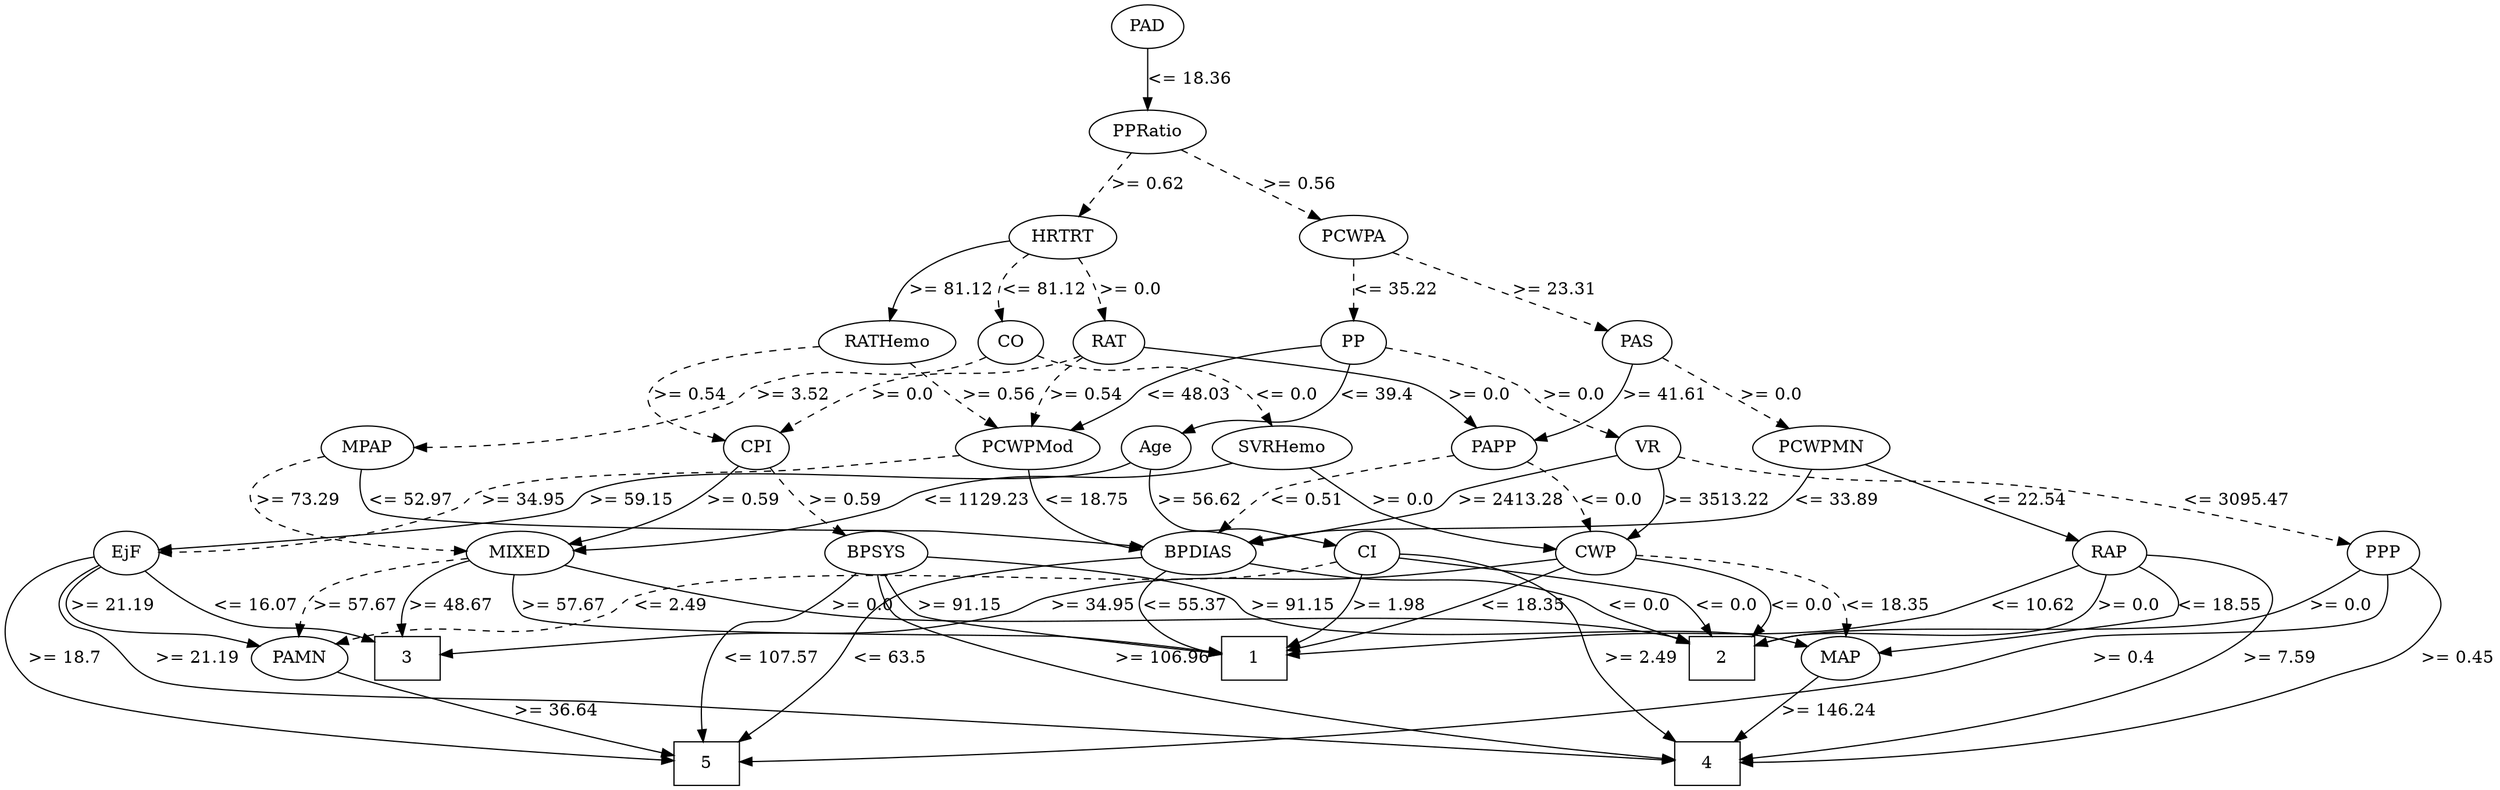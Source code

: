 strict digraph G {
	graph [bb="0,0,1692.9,645"];
	node [label="\N"];
	1	[height=0.5,
		pos="846.95,105",
		shape=box,
		width=0.75];
	2	[height=0.5,
		pos="312.95,105",
		shape=box,
		width=0.75];
	3	[height=0.5,
		pos="1336.9,105",
		shape=box,
		width=0.75];
	4	[height=0.5,
		pos="837.95,18",
		shape=box,
		width=0.75];
	5	[height=0.5,
		pos="1233.9,18",
		shape=box,
		width=0.75];
	RAP	[height=0.5,
		pos="323.95,192",
		width=0.77778];
	RAP -> 1	[label="<= 10.62",
		lp="552.95,148.5",
		op="<=",
		param=10.62,
		pos="e,819.77,109.17 350.87,186.71 383.82,181.14 441.14,170.4 488.95,156 506.33,150.76 509.31,145.32 526.95,141 601.17,122.8 621.98,131.33 \
697.95,123 736.03,118.82 779.56,113.83 809.7,110.34",
		style=solid];
	RAP -> 2	[label=">= 0.0",
		lp="211.95,148.5",
		op=">=",
		param=0.0,
		pos="e,285.87,117.4 296.67,187.61 262.1,182.69 205.49,172.34 192.95,156 157.79,110.21 193.76,146.82 269.95,123 272.07,122.34 274.23,121.62 \
276.4,120.87",
		style=solid];
	RAP -> 4	[label=">= 7.59",
		lp="84.449,105",
		op=">=",
		param=7.59,
		pos="e,810.86,19.505 295.95,190.82 218.84,189.18 12.23,176.52 61.949,87 75.421,62.741 88.461,62.27 114.95,54 180.56,33.513 662.16,22.479 \
800.74,19.705",
		style=solid];
	MAP	[height=0.5,
		pos="657.95,105",
		width=0.84854];
	RAP -> MAP	[label="<= 18.55",
		lp="462.95,148.5",
		op="<=",
		param=18.55,
		pos="e,627.24,106.83 348.61,182.96 367.04,176.59 392.62,166.95 413.95,156 424.8,150.43 425.56,145.38 436.95,141 496.98,117.89 571.83,\
110.03 617.2,107.36",
		style=solid];
	MAP -> 4	[label=">= 146.24",
		lp="786.95,61.5",
		op=">=",
		param=146.24,
		pos="e,810.76,31.838 681.11,93.062 711.62,78.656 765.6,53.166 801.58,36.176",
		style=solid];
	PAS	[height=0.5,
		pos="753.95,366",
		width=0.75];
	PCWPMN	[height=0.5,
		pos="398.95,279",
		width=1.3902];
	PAS -> PCWPMN	[label=">= 0.0",
		lp="616.95,322.5",
		op=">=",
		param=0.0,
		pos="e,439.44,289.7 728.99,359.02 671.06,345.15 526.59,310.56 449.42,292.08",
		style=dashed];
	PAPP	[height=0.5,
		pos="879.95,279",
		width=0.88889];
	PAS -> PAPP	[label=">= 41.61",
		lp="780.95,322.5",
		op=">=",
		param=41.61,
		pos="e,849.31,284.35 749.56,348.02 747.89,337.47 747.83,324.2 754.95,315 765.34,301.57 806.81,291.83 839.17,286.08",
		style=solid];
	PCWPMN -> RAP	[label="<= 22.54",
		lp="350.95,235.5",
		op="<=",
		param=22.54,
		pos="e,320.04,210.06 358.6,268.14 345.65,262.88 332.67,254.93 324.95,243 320.62,236.31 319.26,227.99 319.31,220.07",
		style=solid];
	BPDIAS	[height=0.5,
		pos="605.95,192",
		width=1.1735];
	PCWPMN -> BPDIAS	[label="<= 33.89",
		lp="425.95,235.5",
		op="<=",
		param=33.89,
		pos="e,563.81,194.05 394.24,260.76 392.44,250.1 392.35,236.81 399.95,228 419.47,205.35 499.29,197.35 553.65,194.54",
		style=solid];
	CWP	[height=0.5,
		pos="810.95,192",
		width=0.84854];
	PAPP -> CWP	[label="<= 0.0",
		lp="885.95,235.5",
		op="<=",
		param=0.0,
		pos="e,832.62,205.16 875.37,261.03 872,250.74 866.66,237.75 858.95,228 853.91,221.63 847.43,215.87 840.87,210.94",
		style=dashed];
	PAPP -> BPDIAS	[label="<= 0.51",
		lp="669.45,235.5",
		op="<=",
		param=0.51,
		pos="e,615.16,209.71 848.21,276.05 792.72,272.18 680.74,262.19 646.95,243 636.49,237.06 627.6,227.33 620.8,218.02",
		style=dashed];
	PAD	[height=0.5,
		pos="930.95,627",
		width=0.79437];
	PPRatio	[height=0.5,
		pos="930.95,540",
		width=1.1013];
	PAD -> PPRatio	[label="<= 18.36",
		lp="956.95,583.5",
		op="<=",
		param=18.36,
		pos="e,930.95,558.18 930.95,608.8 930.95,597.16 930.95,581.55 930.95,568.24",
		style=solid];
	PCWPA	[height=0.5,
		pos="828.95,453",
		width=1.1555];
	PPRatio -> PCWPA	[label=">= 0.56",
		lp="908.45,496.5",
		op=">=",
		param=0.56,
		pos="e,847.37,469.35 912.71,523.8 896.71,510.47 873.25,490.92 855.22,475.9",
		style=dashed];
	HRTRT	[height=0.5,
		pos="1113.9,453",
		width=1.1013];
	PPRatio -> HRTRT	[label=">= 0.62",
		lp="1055.4,496.5",
		op=">=",
		param=0.62,
		pos="e,1087.3,466.37 957.56,526.64 989.27,511.91 1042.4,487.23 1077.8,470.78",
		style=dashed];
	PAMN	[height=0.5,
		pos="1499.9,105",
		width=1.0139];
	PAMN -> 5	[label=">= 36.64",
		lp="1468.9,61.5",
		op=">=",
		param=36.64,
		pos="e,1261.3,21.444 1480.1,89.84 1463.2,78.503 1438,63.049 1413.9,54 1366.6,36.22 1308.7,27.03 1271.6,22.615",
		style=solid];
	CWP -> 1	[label="<= 18.35",
		lp="837.95,148.5",
		op="<=",
		param=18.35,
		pos="e,824.61,123.17 808.18,173.67 807.34,163.72 807.59,151.22 811.95,141 813.45,137.47 815.49,134.11 817.84,130.96",
		style=solid];
	CWP -> 2	[label="<= 0.0",
		lp="333.95,148.5",
		op="<=",
		param=0.0,
		pos="e,308.38,123.12 781.47,187.24 750.51,183.41 700.38,177.54 656.95,174 637.99,172.46 328.32,169.54 314.95,156 309.11,150.09 307.36,\
141.62 307.45,133.32",
		style=solid];
	CWP -> 3	[label=">= 34.95",
		lp="1005.9,148.5",
		op=">=",
		param=34.95,
		pos="e,1309.6,118.82 838.39,183.79 863.8,177 902.59,166.35 935.95,156 955.68,149.88 959.67,144.96 979.95,141 1118,114.06 1158.8,154.38 \
1295.9,123 1297.2,122.71 1298.5,122.38 1299.8,122.03",
		style=solid];
	CWP -> MAP	[label="<= 18.35",
		lp="612.95,148.5",
		op="<=",
		param=18.35,
		pos="e,630.8,113.45 781.29,187.4 721.85,180.04 593.24,163.35 586.95,156 572.82,139.49 597.11,125.72 621.03,116.84",
		style=dashed];
	PCWPMod	[height=0.5,
		pos="1063.9,279",
		width=1.4444];
	PCWPMod -> BPDIAS	[label="<= 18.75",
		lp="828.95,235.5",
		op="<=",
		param=18.75,
		pos="e,647.58,195.62 1026.5,266.4 1018.7,264.34 1010.6,262.4 1002.9,261 915.15,244.95 885.86,276.02 802.95,243 792.95,239.02 793.72,232.5 \
783.95,228 743.8,209.53 694.19,200.79 657.55,196.67",
		style=solid];
	EjF	[height=0.5,
		pos="1303.9,192",
		width=0.75];
	PCWPMod -> EjF	[label=">= 34.95",
		lp="1266.9,235.5",
		op=">=",
		param=34.95,
		pos="e,1283.6,203.83 1107.2,268.98 1149.1,260.12 1207.8,247.32 1217.9,243 1229.2,238.24 1230.5,234.3 1240.9,228 1251.8,221.46 1263.9,\
214.61 1274.6,208.72",
		style=dashed];
	BPDIAS -> 1	[label="<= 55.37",
		lp="687.95,148.5",
		op="<=",
		param=55.37,
		pos="e,819.8,106.63 619.94,174.47 630.37,163.26 645.58,149.07 661.95,141 709.39,117.62 770.75,109.81 809.5,107.23",
		style=solid];
	BPDIAS -> 2	[label="<= 0.0",
		lp="272.95,148.5",
		op="<=",
		param=0.0,
		pos="e,285.7,116.19 564.27,188.34 473.3,182.34 264.25,167.38 253.95,156 242.02,142.83 258.19,129.91 276.6,120.51",
		style=solid];
	BPDIAS -> 5	[label="<= 63.5",
		lp="254.45,105",
		op="<=",
		param=63.5,
		pos="e,1206.9,23.118 564.66,188.12 472.81,181.55 258.65,165.32 245.95,156 220.72,137.48 210.16,109.46 231.95,87 254.7,63.539 787.36,71.462 \
819.95,69 959.63,58.449 1124.7,35.285 1196.9,24.601",
		style=solid];
	EjF -> 3	[label="<= 16.07",
		lp="1347.9,148.5",
		op="<=",
		param=16.07,
		pos="e,1330.3,123.05 1310.5,174.21 1315.1,162.29 1321.4,146.06 1326.7,132.42",
		style=solid];
	EjF -> 4	[label=">= 21.19",
		lp="1201.9,105",
		op=">=",
		param=21.19,
		pos="e,865.04,22.039 1290,176.27 1278.6,165.07 1261.5,150.08 1243.9,141 1216.2,126.65 1204.3,136.09 1175.9,123 1150.4,111.23 1149.6,98.449 \
1123.9,87 1039.4,49.31 931.17,30.898 875.19,23.362",
		style=solid];
	EjF -> 5	[label=">= 18.7",
		lp="1409.4,105",
		op=">=",
		param=18.7,
		pos="e,1261.1,24.007 1329.6,186.21 1346.5,181.57 1367.4,172.69 1377.9,156 1386.3,142.82 1395.8,120.17 1372.9,87 1349.4,52.883 1303.7,\
35.189 1271.2,26.516",
		style=solid];
	EjF -> PAMN	[label=">= 21.19",
		lp="1459.9,148.5",
		op=">=",
		param=21.19,
		pos="e,1475.2,118.45 1328.9,184.84 1351,178.9 1384,168.93 1410.9,156 1422,150.72 1423.4,147.2 1433.9,141 1444.3,134.89 1455.8,128.6 1466.3,\
123.08",
		style=solid];
	PCWPA -> PAS	[label=">= 23.31",
		lp="798.95,409.5",
		op=">=",
		param=23.31,
		pos="e,757.53,384.16 801.17,439.38 791.18,433.72 780.52,426.21 772.95,417 767.48,410.34 763.48,401.94 760.6,393.93",
		style=dashed];
	PP	[height=0.5,
		pos="828.95,366",
		width=0.75];
	PCWPA -> PP	[label="<= 35.22",
		lp="854.95,409.5",
		op="<=",
		param=35.22,
		pos="e,828.95,384.18 828.95,434.8 828.95,423.16 828.95,407.55 828.95,394.24",
		style=dashed];
	PP -> PCWPMod	[label="<= 48.03",
		lp="998.95,322.5",
		op="<=",
		param=48.03,
		pos="e,1031.1,292.96 852.88,357.6 874.65,350.76 907.62,340.16 935.95,330 944.43,326.96 987.49,310.09 1021.3,296.78",
		style=solid];
	VR	[height=0.5,
		pos="594.95,279",
		width=0.75];
	PP -> VR	[label=">= 0.0",
		lp="725.95,322.5",
		op=">=",
		param=0.0,
		pos="e,615.49,290.72 807.38,354.69 801.78,352.27 795.71,349.86 789.95,348 754.03,336.4 742.82,341.76 706.95,330 678.22,320.58 646.9,306.23 \
624.71,295.31",
		style=dashed];
	Age	[height=0.5,
		pos="966.95,279",
		width=0.75];
	PP -> Age	[label="<= 39.4",
		lp="852.45,322.5",
		op="<=",
		param=39.4,
		pos="e,944.25,289.2 824.32,347.83 822.55,337.2 822.47,323.92 829.95,315 856.44,283.41 881.27,308.18 920.95,297 925.4,295.75 930.04,294.26 \
934.58,292.69",
		style=solid];
	CO	[height=0.5,
		pos="1297.9,366",
		width=0.75];
	SVRHemo	[height=0.5,
		pos="1391.9,279",
		width=1.3902];
	CO -> SVRHemo	[label="<= 0.0",
		lp="1376.9,322.5",
		op="<=",
		param=0.0,
		pos="e,1377,296.31 1315.5,352.23 1324,345.82 1334.2,337.77 1342.9,330 1352.1,321.82 1361.7,312.31 1369.9,303.79",
		style=dashed];
	MPAP	[height=0.5,
		pos="1288.9,279",
		width=0.97491];
	CO -> MPAP	[label=">= 3.52",
		lp="1316.4,322.5",
		op=">=",
		param=3.52,
		pos="e,1290.8,297.18 1296.1,347.8 1294.9,336.16 1293.2,320.55 1291.8,307.24",
		style=dashed];
	SVRHemo -> CWP	[label=">= 0.0",
		lp="1393.9,235.5",
		op=">=",
		param=0.0,
		pos="e,839.4,198.9 1386.2,260.94 1381.4,249.48 1373.3,235.2 1360.9,228 1317.6,202.74 959.82,215.25 909.95,210 889.85,207.88 867.66,204.2 \
849.39,200.8",
		style=solid];
	MIXED	[height=0.5,
		pos="1507.9,192",
		width=1.125];
	SVRHemo -> MIXED	[label="<= 1129.23",
		lp="1536.4,235.5",
		op="<=",
		param=1129.23,
		pos="e,1508.3,210.21 1439,272.79 1459.5,268.16 1482.2,259.43 1496.9,243 1502.6,236.78 1505.5,228.36 1507,220.21",
		style=solid];
	MPAP -> BPDIAS	[label="<= 52.97",
		lp="964.95,235.5",
		op="<=",
		param=52.97,
		pos="e,646.33,197.29 1259.2,269.19 1247.6,266.11 1234.3,262.94 1221.9,261 1097.4,241.42 1060.6,275.84 938.95,243 924.56,239.12 923.24,\
232.25 908.95,228 897.03,224.45 739.35,207.25 656.32,198.36",
		style=solid];
	MPAP -> MIXED	[label=">= 73.29",
		lp="1466.9,235.5",
		op=">=",
		param=73.29,
		pos="e,1481.2,205.53 1315.2,267.02 1321,264.84 1327.1,262.7 1332.9,261 1371.7,249.69 1385.3,259.97 1421.9,243 1431.7,238.48 1431.9,233.85 \
1440.9,228 1450.7,221.66 1461.8,215.51 1472.1,210.18",
		style=dashed];
	CI	[height=0.5,
		pos="945.95,192",
		width=0.75];
	CI -> 1	[label=">= 1.98",
		lp="909.45,148.5",
		op=">=",
		param=1.98,
		pos="e,858.22,123.05 924.52,180.71 912.74,174.48 898.27,165.85 886.95,156 878.64,148.78 870.78,139.66 864.26,131.2",
		style=solid];
	CI -> 2	[label="<= 0.0",
		lp="390.95,148.5",
		op="<=",
		param=0.0,
		pos="e,332.44,123.04 920.68,185.49 901.62,181.57 874.77,176.57 850.95,174 798,168.3 421.6,175.27 371.95,156 369.92,155.21 354.75,142.34 \
340.3,129.86",
		style=solid];
	CI -> 4	[label=">= 2.49",
		lp="943.45,105",
		op=">=",
		param=2.49,
		pos="e,854.65,36.117 942.83,173.74 940.62,163.81 937.12,151.31 931.95,141 913.32,103.85 882.66,66.837 861.45,43.491",
		style=solid];
	CI -> PAMN	[label="<= 2.49",
		lp="1077.4,148.5",
		op="<=",
		param=2.49,
		pos="e,1472.3,116.77 969.49,182.81 987.08,176.36 1011.5,166.69 1031.9,156 1042.8,150.34 1043.3,144.74 1054.9,141 1138.4,114.11 1362.8,\
139.01 1448.9,123 1453.4,122.17 1458,121.05 1462.5,119.77",
		style=dashed];
	MIXED -> 1	[label=">= 57.67",
		lp="1523.9,148.5",
		op=">=",
		param=57.67,
		pos="e,874.17,113.3 1505.1,173.59 1502.3,162.28 1496.8,148.33 1485.9,141 1460.1,123.51 954.94,126.88 923.95,123 910.9,121.36 896.79,118.56 \
884.27,115.7",
		style=solid];
	MIXED -> 2	[label=">= 0.0",
		lp="1137.9,148.5",
		op=">=",
		param=0.0,
		pos="e,340.28,107.69 1468.9,186.83 1434.9,183.25 1384.2,178.04 1339.9,174 1290.9,169.52 1164.8,174.04 1118.9,156 1108.9,152.06 1110,144.72 \
1099.9,141 1049.7,122.48 671.48,125.49 617.95,123 521.45,118.51 407.85,111.8 350.35,108.31",
		style=solid];
	MIXED -> 3	[label=">= 48.67",
		lp="1589.9,148.5",
		op=">=",
		param=48.67,
		pos="e,1364.4,118.66 1535.8,178.82 1554.4,169.02 1573.4,154.68 1560.9,141 1533.5,110.72 1417.6,132.93 1377.9,123 1376.7,122.68 1375.4,\
122.34 1374.1,121.96",
		style=solid];
	MIXED -> PAMN	[label=">= 57.67",
		lp="1666.9,148.5",
		op=">=",
		param=57.67,
		pos="e,1534.9,110.14 1548,188.89 1594.3,184.92 1661.2,173.53 1635.9,141 1624.8,126.58 1580.1,117.05 1545,111.63",
		style=dashed];
	BPSYS	[height=0.5,
		pos="1182.9,192",
		width=1.0471];
	BPSYS -> 1	[label=">= 91.15",
		lp="1198.9,148.5",
		op=">=",
		param=91.15,
		pos="e,874.21,113.01 1180,173.74 1177.2,162.5 1171.6,148.56 1160.9,141 1117.8,110.48 976.2,130.71 923.95,123 910.93,121.08 896.84,118.2 \
884.31,115.36",
		style=solid];
	BPSYS -> 4	[label=">= 106.96",
		lp="1094.9,105",
		op=">=",
		param=106.96,
		pos="e,865.22,32.768 1207.8,178.14 1224.1,168.09 1240.4,153.74 1228.9,141 1204.6,113.85 1101.1,132.68 1065.9,123 1027.8,112.48 928.57,\
64.317 874.46,37.378",
		style=solid];
	BPSYS -> 5	[label="<= 107.57",
		lp="1271.9,105",
		op="<=",
		param=107.57,
		pos="e,1231.6,36.286 1217.9,185.11 1234.8,180.3 1253.7,171.62 1263.9,156 1267.6,150.43 1266.7,147.06 1263.9,141 1258.8,129.83 1248.6,\
133.94 1242.9,123 1230.8,99.277 1229.6,68.467 1230.8,46.554",
		style=solid];
	BPSYS -> MAP	[label=">= 91.15",
		lp="777.95,148.5",
		op=">=",
		param=91.15,
		pos="e,677.1,119.24 1146.3,187.83 1106,184.36 1039.4,178.67 981.95,174 879.75,165.68 850.39,184.68 751.95,156 728.37,149.13 703.95,135.93 \
685.91,124.81",
		style=solid];
	HRTRT -> CO	[label="<= 81.12",
		lp="1252.9,409.5",
		op="<=",
		param=81.12,
		pos="e,1277,377.67 1142.6,440.22 1158.4,433.59 1178.4,425.06 1195.9,417 1220.4,405.8 1247.8,392.34 1268,382.21",
		style=dashed];
	RATHemo	[height=0.5,
		pos="1161.9,366",
		width=1.375];
	HRTRT -> RATHemo	[label=">= 81.12",
		lp="1165.9,409.5",
		op=">=",
		param=81.12,
		pos="e,1152.5,383.76 1123.4,435.21 1130.3,423.1 1139.6,406.53 1147.4,392.76",
		style=solid];
	RAT	[height=0.5,
		pos="1040.9,366",
		width=0.76389];
	HRTRT -> RAT	[label=">= 0.0",
		lp="1099.9,409.5",
		op=">=",
		param=0.0,
		pos="e,1053.9,382.06 1100.2,436.01 1089,422.95 1073,404.31 1060.4,389.7",
		style=dashed];
	RATHemo -> PCWPMod	[label=">= 0.56",
		lp="1172.4,322.5",
		op=">=",
		param=0.56,
		pos="e,1102.1,291.29 1157.8,347.93 1154.5,337.34 1148.9,324.06 1139.9,315 1132,306.91 1121.8,300.5 1111.5,295.5",
		style=dashed];
	CPI	[height=0.5,
		pos="1185.9,279",
		width=0.75];
	RATHemo -> CPI	[label=">= 0.54",
		lp="1232.4,322.5",
		op=">=",
		param=0.54,
		pos="e,1199.7,295.04 1188.9,350.84 1196.4,345.42 1203.8,338.45 1207.9,330 1212.2,321.51 1209.7,312.04 1205.2,303.64",
		style=dashed];
	RAT -> PAPP	[label=">= 0.0",
		lp="916.95,322.5",
		op=">=",
		param=0.0,
		pos="e,881.96,297.13 1013.2,365.62 981.48,364.82 929.87,358.72 897.95,330 891.32,324.03 887.13,315.44 884.48,307.06",
		style=solid];
	RAT -> PCWPMod	[label=">= 0.54",
		lp="1056.4,322.5",
		op=">=",
		param=0.54,
		pos="e,1045.9,296.19 1034.7,348.35 1031.9,338.41 1030,325.69 1033.9,315 1035.3,311.22 1037.4,307.58 1039.7,304.16",
		style=dashed];
	RAT -> CPI	[label=">= 0.0",
		lp="1116.9,322.5",
		op=">=",
		param=0.0,
		pos="e,1161.8,287.14 1056,350.77 1069.7,337.98 1089.1,320.4 1097.9,315 1114.8,304.67 1135.3,296.31 1152.2,290.36",
		style=dashed];
	CPI -> MIXED	[label=">= 0.59",
		lp="1338.4,235.5",
		op=">=",
		param=0.59,
		pos="e,1468.1,195.64 1210.4,270.81 1237.2,262.8 1278.2,250.05 1292.9,243 1304,237.72 1304.6,232.52 1315.9,228 1362.1,209.6 1418.4,200.8 \
1458.1,196.63",
		style=solid];
	CPI -> BPSYS	[label=">= 0.59",
		lp="1195.4,235.5",
		op=">=",
		param=0.59,
		pos="e,1176.3,210.09 1178.5,261.61 1176.2,255.85 1174.1,249.25 1172.9,243 1171.6,235.45 1172.3,227.29 1173.8,219.79",
		style=dashed];
	VR -> CWP	[label=">= 3513.22",
		lp="751.45,235.5",
		op=">=",
		param=3513.22,
		pos="e,784.53,201.36 619.7,271.27 640.57,265.16 670.95,255.25 695.95,243 706.91,237.63 708.07,233.53 718.95,228 736.77,218.93 757.53,\
210.84 774.81,204.73",
		style=solid];
	VR -> BPDIAS	[label=">= 2413.28",
		lp="595.45,235.5",
		op=">=",
		param=2413.28,
		pos="e,581.66,206.8 577.82,264.95 567.2,255.16 556.66,241.22 562.95,228 565.54,222.54 569.45,217.66 573.87,213.39",
		style=solid];
	PPP	[height=0.5,
		pos="89.949,192",
		width=0.75];
	VR -> PPP	[label="<= 3095.47",
		lp="525.45,235.5",
		op="<=",
		param=3095.47,
		pos="e,116.62,195.39 571.4,270.07 550.7,263.06 519.77,252.51 492.95,243 474.66,236.52 470.87,232.3 451.95,228 436.25,224.43 215.79,204.33 \
126.8,196.31",
		style=dashed];
	Age -> EjF	[label=">= 59.15",
		lp="1141.9,235.5",
		op=">=",
		param=59.15,
		pos="e,1279,199.18 988.03,267.37 992.87,265.12 998.04,262.86 1002.9,261 1051.9,242.44 1064.9,239.44 1115.9,228 1166,216.79 1179.6,219.75 \
1229.9,210 1242.8,207.51 1256.8,204.4 1269.1,201.52",
		style=solid];
	Age -> CI	[label=">= 56.62",
		lp="1022.9,235.5",
		op=">=",
		param=56.62,
		pos="e,967.88,202.69 982.91,264.13 992.35,254.18 1001.3,240.38 994.95,228 990.82,219.98 983.91,213.39 976.57,208.18",
		style=solid];
	PPP -> 2	[label=">= 0.0",
		lp="159.95,148.5",
		op=">=",
		param=0.0,
		pos="e,285.52,117.96 101.49,175.19 110.79,163.72 124.93,148.88 140.95,141 192.9,115.45 213.97,137.75 269.95,123 271.87,122.49 273.82,\
121.93 275.78,121.32",
		style=solid];
	PPP -> 4	[label=">= 0.45",
		lp="28.449,105",
		op=">=",
		param=0.45,
		pos="e,810.65,18.757 68.441,180.71 48.087,169.64 18.794,149.93 5.9485,123 -0.94078,108.56 -2.5039,100.59 5.9485,87 23.484,58.816 40.801,\
62.267 72.949,54 212.89,18.015 666.7,17.905 800.5,18.692",
		style=solid];
	PPP -> 5	[label=">= 0.4",
		lp="197.95,105",
		op=">=",
		param=0.4,
		pos="e,1206.9,20.254 97.09,174.33 101.89,164.14 108.81,151.17 116.95,141 139.77,112.46 145.16,100.91 178.95,87 226.97,67.234 1015,29.256 \
1196.7,20.728",
		style=solid];
}
